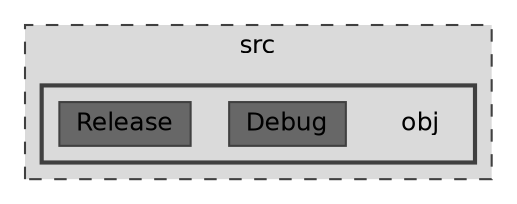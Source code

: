 digraph "C:/Users/hugoc/Desktop/2024_2025/Programação Orientada a Objetos/trabalhoPOO_23010_Fase1/src/obj"
{
 // LATEX_PDF_SIZE
  bgcolor="transparent";
  edge [fontname=Helvetica,fontsize=12,labelfontname=Helvetica,labelfontsize=10];
  node [fontname=Helvetica,fontsize=12,shape=box,height=0.2,width=0.4];
  compound=true
  subgraph clusterdir_68267d1309a1af8e8297ef4c3efbcdba {
    graph [ bgcolor="#dadada", pencolor="grey25", label="src", fontname=Helvetica,fontsize=12 style="filled,dashed", URL="dir_68267d1309a1af8e8297ef4c3efbcdba.html",tooltip=""]
  subgraph clusterdir_3bc03cc55d4aa6566f37b02a8017003e {
    graph [ bgcolor="#dadada", pencolor="grey25", label="", fontname=Helvetica,fontsize=12 style="filled,bold", URL="dir_3bc03cc55d4aa6566f37b02a8017003e.html",tooltip=""]
    dir_3bc03cc55d4aa6566f37b02a8017003e [shape=plaintext, label="obj"];
  dir_4082bf0afc35d37c30162a4e48a20e9e [label="Debug", fillcolor="#676767", color="grey25", style="filled", URL="dir_4082bf0afc35d37c30162a4e48a20e9e.html",tooltip=""];
  dir_fde2e7bac110681567e7dc6808f601de [label="Release", fillcolor="#676767", color="grey25", style="filled", URL="dir_fde2e7bac110681567e7dc6808f601de.html",tooltip=""];
  }
  }
}
